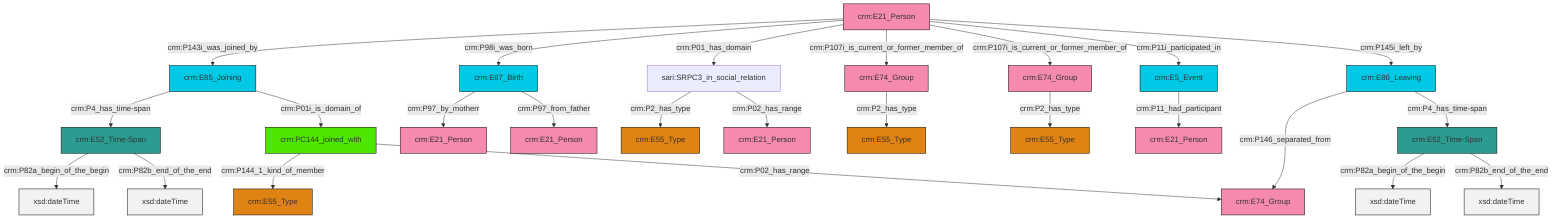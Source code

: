 graph TD
classDef Literal fill:#f2f2f2,stroke:#000000;
classDef CRM_Entity fill:#FFFFFF,stroke:#000000;
classDef Temporal_Entity fill:#00C9E6, stroke:#000000;
classDef Type fill:#E18312, stroke:#000000;
classDef Time-Span fill:#2C9C91, stroke:#000000;
classDef Appellation fill:#FFEB7F, stroke:#000000;
classDef Place fill:#008836, stroke:#000000;
classDef Persistent_Item fill:#B266B2, stroke:#000000;
classDef Conceptual_Object fill:#FFD700, stroke:#000000;
classDef Physical_Thing fill:#D2B48C, stroke:#000000;
classDef Actor fill:#f58aad, stroke:#000000;
classDef PC_Classes fill:#4ce600, stroke:#000000;
classDef Multi fill:#cccccc,stroke:#000000;

6["crm:E74_Group"]:::Actor -->|crm:P2_has_type| 7["crm:E55_Type"]:::Type
10["crm:E67_Birth"]:::Temporal_Entity -->|crm:P97_by_motherr| 11["crm:E21_Person"]:::Actor
16["crm:E52_Time-Span"]:::Time-Span -->|crm:P82a_begin_of_the_begin| 17[xsd:dateTime]:::Literal
20["crm:E21_Person"]:::Actor -->|crm:P143i_was_joined_by| 0["crm:E85_Joining"]:::Temporal_Entity
16["crm:E52_Time-Span"]:::Time-Span -->|crm:P82b_end_of_the_end| 25[xsd:dateTime]:::Literal
20["crm:E21_Person"]:::Actor -->|crm:P98i_was_born| 10["crm:E67_Birth"]:::Temporal_Entity
26["crm:E86_Leaving"]:::Temporal_Entity -->|crm:P146_separated_from| 27["crm:E74_Group"]:::Actor
21["crm:PC144_joined_with"]:::PC_Classes -->|crm:P144_1_kind_of_member| 28["crm:E55_Type"]:::Type
0["crm:E85_Joining"]:::Temporal_Entity -->|crm:P4_has_time-span| 16["crm:E52_Time-Span"]:::Time-Span
20["crm:E21_Person"]:::Actor -->|crm:P01_has_domain| 12["sari:SRPC3_in_social_relation"]:::Default
26["crm:E86_Leaving"]:::Temporal_Entity -->|crm:P4_has_time-span| 8["crm:E52_Time-Span"]:::Time-Span
20["crm:E21_Person"]:::Actor -->|crm:P107i_is_current_or_former_member_of| 18["crm:E74_Group"]:::Actor
0["crm:E85_Joining"]:::Temporal_Entity -->|crm:P01i_is_domain_of| 21["crm:PC144_joined_with"]:::PC_Classes
12["sari:SRPC3_in_social_relation"]:::Default -->|crm:P2_has_type| 23["crm:E55_Type"]:::Type
12["sari:SRPC3_in_social_relation"]:::Default -->|crm:P02_has_range| 29["crm:E21_Person"]:::Actor
21["crm:PC144_joined_with"]:::PC_Classes -->|crm:P02_has_range| 27["crm:E74_Group"]:::Actor
20["crm:E21_Person"]:::Actor -->|crm:P107i_is_current_or_former_member_of| 6["crm:E74_Group"]:::Actor
2["crm:E5_Event"]:::Temporal_Entity -->|crm:P11_had_participant| 14["crm:E21_Person"]:::Actor
18["crm:E74_Group"]:::Actor -->|crm:P2_has_type| 33["crm:E55_Type"]:::Type
8["crm:E52_Time-Span"]:::Time-Span -->|crm:P82a_begin_of_the_begin| 38[xsd:dateTime]:::Literal
8["crm:E52_Time-Span"]:::Time-Span -->|crm:P82b_end_of_the_end| 41[xsd:dateTime]:::Literal
20["crm:E21_Person"]:::Actor -->|crm:P11i_participated_in| 2["crm:E5_Event"]:::Temporal_Entity
10["crm:E67_Birth"]:::Temporal_Entity -->|crm:P97_from_father| 4["crm:E21_Person"]:::Actor
20["crm:E21_Person"]:::Actor -->|crm:P145i_left_by| 26["crm:E86_Leaving"]:::Temporal_Entity
